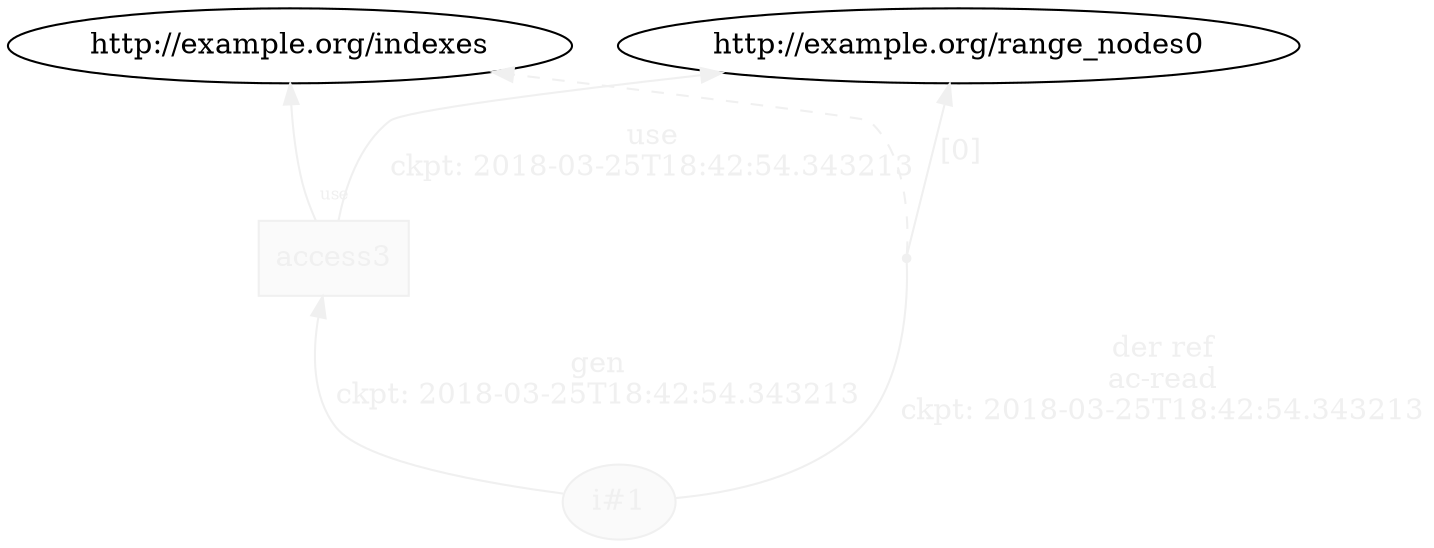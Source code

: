 digraph "PROV" { size="16,12"; rankdir="BT";
"http://example.org/i#1" [fillcolor="#FAFAFA",color="#F0F0F0",style="filled",fontcolor="#F0F0F0",label="i#1",URL="http://example.org/i#1"]
"http://example.org/access3" [fillcolor="#FAFAFA",color="#F0F0F0",shape="polygon",sides="4",style="filled",fontcolor="#F0F0F0",label="access3",URL="http://example.org/access3"]
"bn0" [shape="point",label="",fontcolor="#F0F0F0",color="#F0F0F0"]
"http://example.org/i#1" -> "bn0" [fontsize="14",distance="1.5",angle="60.0",rotation="20",label="der ref
ac-read
ckpt: 2018-03-25T18:42:54.343213",arrowhead="none",fontcolor="#F0F0F0",color="#F0F0F0"]
"bn0" -> "http://example.org/indexes" [style="dashed",fontcolor="#F0F0F0",color="#F0F0F0"]
"bn0" -> "http://example.org/range_nodes0" [fontsize="14",distance="1.5",angle="60.0",rotation="20",label="[0]",fontcolor="#F0F0F0",color="#F0F0F0"]
"http://example.org/access3" -> "http://example.org/indexes" [labelfontsize="8",labeldistance="1.5",labelangle="60.0",rotation="20",taillabel="use",fontcolor="#F0F0F0",color="#F0F0F0"]
"http://example.org/access3" -> "http://example.org/range_nodes0" [fontsize="14",distance="1.5",angle="60.0",rotation="20",label="use
ckpt: 2018-03-25T18:42:54.343213",fontcolor="#F0F0F0",color="#F0F0F0"]
"http://example.org/i#1" -> "http://example.org/access3" [fontsize="14",distance="1.5",angle="60.0",rotation="20",label="gen
ckpt: 2018-03-25T18:42:54.343213",fontcolor="#F0F0F0",color="#F0F0F0"]
}